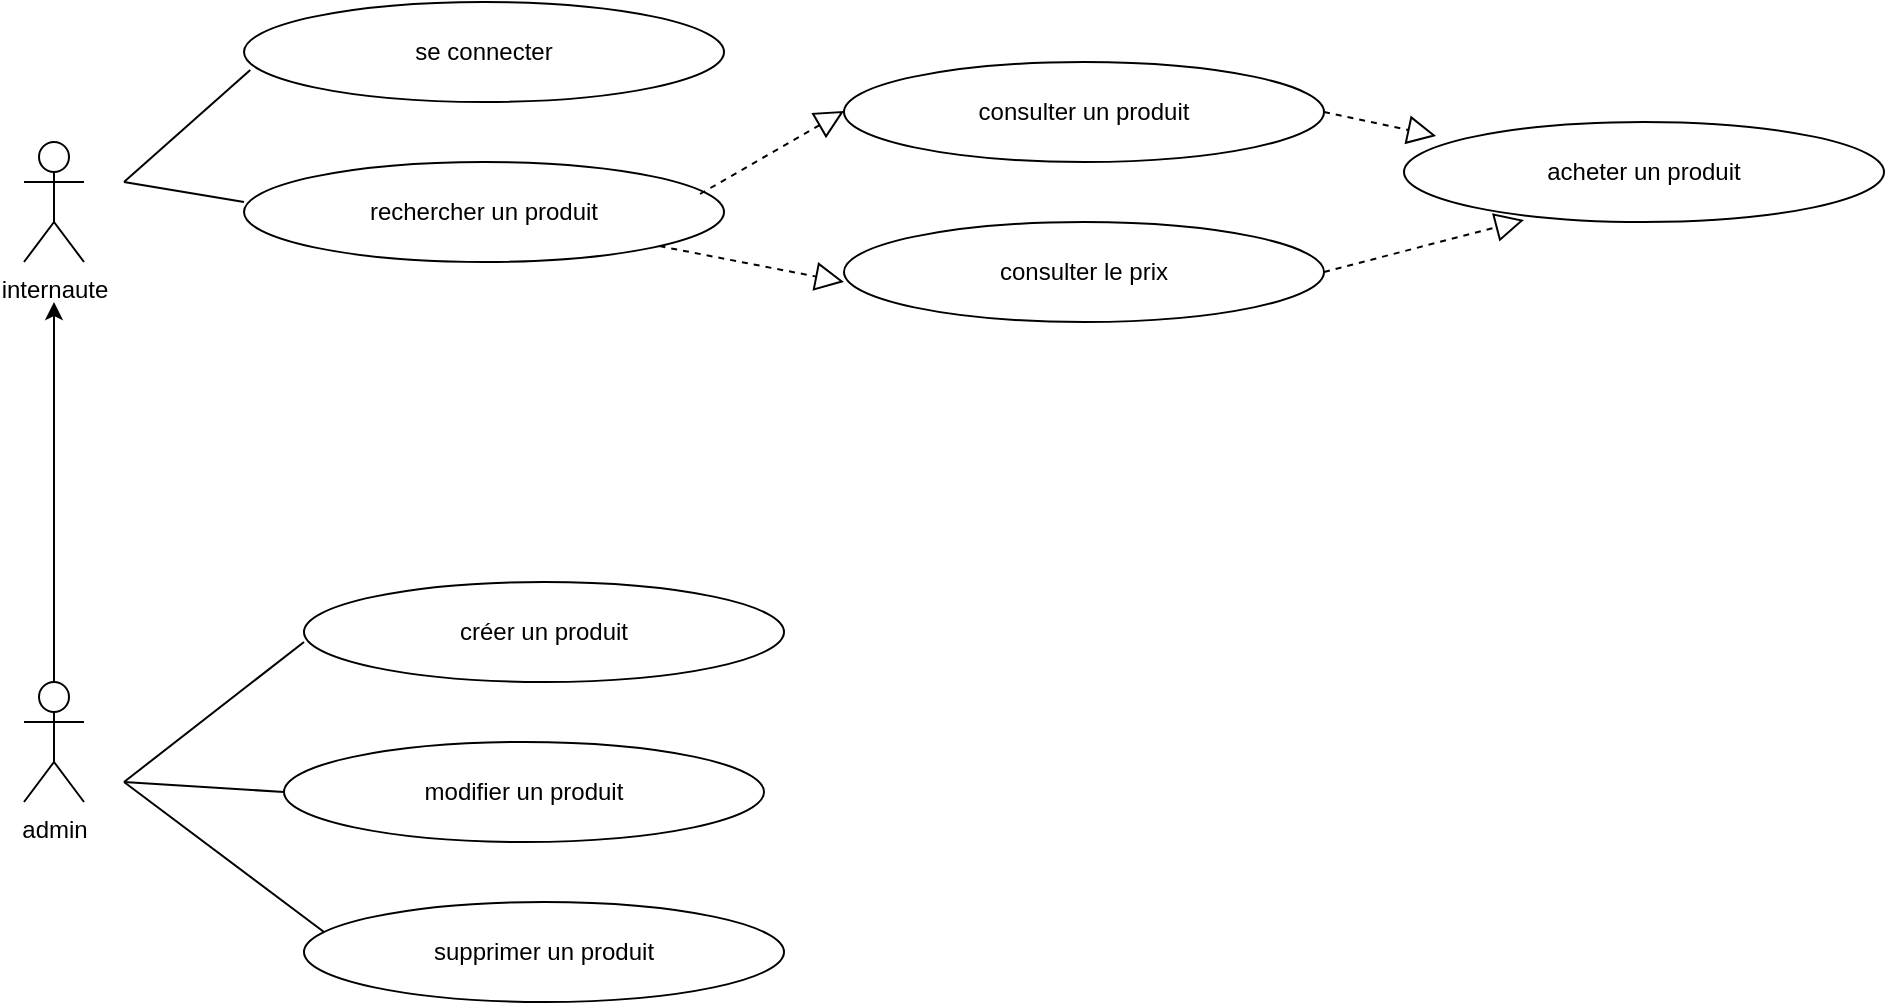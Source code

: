 <mxfile version="24.0.1" type="github">
  <diagram name="Page-1" id="QvO51yJk1GWOkrOGvweL">
    <mxGraphModel dx="786" dy="729" grid="1" gridSize="10" guides="1" tooltips="1" connect="1" arrows="1" fold="1" page="1" pageScale="1" pageWidth="827" pageHeight="1169" math="0" shadow="0">
      <root>
        <mxCell id="0" />
        <mxCell id="1" parent="0" />
        <mxCell id="JGydaM-a8dLFErdaDC5e-1" value="internaute" style="shape=umlActor;verticalLabelPosition=bottom;verticalAlign=top;html=1;outlineConnect=0;" parent="1" vertex="1">
          <mxGeometry x="170" y="110" width="30" height="60" as="geometry" />
        </mxCell>
        <mxCell id="JGydaM-a8dLFErdaDC5e-3" value="créer un produit" style="ellipse;whiteSpace=wrap;html=1;" parent="1" vertex="1">
          <mxGeometry x="310" y="330" width="240" height="50" as="geometry" />
        </mxCell>
        <mxCell id="JGydaM-a8dLFErdaDC5e-5" value="se connecter" style="ellipse;whiteSpace=wrap;html=1;" parent="1" vertex="1">
          <mxGeometry x="280" y="40" width="240" height="50" as="geometry" />
        </mxCell>
        <mxCell id="3bnzDcrKSzaWS_B3yUiv-20" style="edgeStyle=orthogonalEdgeStyle;rounded=0;orthogonalLoop=1;jettySize=auto;html=1;" edge="1" parent="1" source="JGydaM-a8dLFErdaDC5e-9">
          <mxGeometry relative="1" as="geometry">
            <mxPoint x="185" y="190" as="targetPoint" />
          </mxGeometry>
        </mxCell>
        <mxCell id="JGydaM-a8dLFErdaDC5e-9" value="admin" style="shape=umlActor;verticalLabelPosition=bottom;verticalAlign=top;html=1;outlineConnect=0;" parent="1" vertex="1">
          <mxGeometry x="170" y="380" width="30" height="60" as="geometry" />
        </mxCell>
        <mxCell id="3bnzDcrKSzaWS_B3yUiv-1" value="rechercher un produit" style="ellipse;whiteSpace=wrap;html=1;" vertex="1" parent="1">
          <mxGeometry x="280" y="120" width="240" height="50" as="geometry" />
        </mxCell>
        <mxCell id="3bnzDcrKSzaWS_B3yUiv-2" value="consulter un produit" style="ellipse;whiteSpace=wrap;html=1;" vertex="1" parent="1">
          <mxGeometry x="580" y="70" width="240" height="50" as="geometry" />
        </mxCell>
        <mxCell id="3bnzDcrKSzaWS_B3yUiv-3" value="supprimer un produit" style="ellipse;whiteSpace=wrap;html=1;" vertex="1" parent="1">
          <mxGeometry x="310" y="490" width="240" height="50" as="geometry" />
        </mxCell>
        <mxCell id="3bnzDcrKSzaWS_B3yUiv-4" value="modifier un produit" style="ellipse;whiteSpace=wrap;html=1;" vertex="1" parent="1">
          <mxGeometry x="300" y="410" width="240" height="50" as="geometry" />
        </mxCell>
        <mxCell id="3bnzDcrKSzaWS_B3yUiv-5" value="" style="endArrow=none;html=1;rounded=0;" edge="1" parent="1">
          <mxGeometry width="50" height="50" relative="1" as="geometry">
            <mxPoint x="220" y="430" as="sourcePoint" />
            <mxPoint x="310" y="360" as="targetPoint" />
          </mxGeometry>
        </mxCell>
        <mxCell id="3bnzDcrKSzaWS_B3yUiv-6" value="" style="endArrow=none;html=1;rounded=0;entryX=0;entryY=0.5;entryDx=0;entryDy=0;" edge="1" parent="1" target="3bnzDcrKSzaWS_B3yUiv-4">
          <mxGeometry width="50" height="50" relative="1" as="geometry">
            <mxPoint x="220" y="430" as="sourcePoint" />
            <mxPoint x="290" y="430" as="targetPoint" />
          </mxGeometry>
        </mxCell>
        <mxCell id="3bnzDcrKSzaWS_B3yUiv-8" value="" style="endArrow=none;html=1;rounded=0;entryX=0;entryY=0.5;entryDx=0;entryDy=0;" edge="1" parent="1">
          <mxGeometry width="50" height="50" relative="1" as="geometry">
            <mxPoint x="220" y="430" as="sourcePoint" />
            <mxPoint x="320" y="505" as="targetPoint" />
          </mxGeometry>
        </mxCell>
        <mxCell id="3bnzDcrKSzaWS_B3yUiv-9" value="consulter le prix" style="ellipse;whiteSpace=wrap;html=1;" vertex="1" parent="1">
          <mxGeometry x="580" y="150" width="240" height="50" as="geometry" />
        </mxCell>
        <mxCell id="3bnzDcrKSzaWS_B3yUiv-10" value="" style="endArrow=none;html=1;rounded=0;" edge="1" parent="1">
          <mxGeometry width="50" height="50" relative="1" as="geometry">
            <mxPoint x="220" y="130" as="sourcePoint" />
            <mxPoint x="280" y="140" as="targetPoint" />
          </mxGeometry>
        </mxCell>
        <mxCell id="3bnzDcrKSzaWS_B3yUiv-11" value="" style="endArrow=none;html=1;rounded=0;entryX=0.013;entryY=0.68;entryDx=0;entryDy=0;entryPerimeter=0;" edge="1" parent="1" target="JGydaM-a8dLFErdaDC5e-5">
          <mxGeometry width="50" height="50" relative="1" as="geometry">
            <mxPoint x="220" y="130" as="sourcePoint" />
            <mxPoint x="270" y="80" as="targetPoint" />
          </mxGeometry>
        </mxCell>
        <mxCell id="3bnzDcrKSzaWS_B3yUiv-13" value="" style="endArrow=block;dashed=1;endFill=0;endSize=12;html=1;rounded=0;exitX=0.95;exitY=0.32;exitDx=0;exitDy=0;exitPerimeter=0;" edge="1" parent="1" source="3bnzDcrKSzaWS_B3yUiv-1">
          <mxGeometry width="160" relative="1" as="geometry">
            <mxPoint x="420" y="94.5" as="sourcePoint" />
            <mxPoint x="580" y="94.5" as="targetPoint" />
          </mxGeometry>
        </mxCell>
        <mxCell id="3bnzDcrKSzaWS_B3yUiv-14" value="" style="endArrow=block;dashed=1;endFill=0;endSize=12;html=1;rounded=0;" edge="1" parent="1" source="3bnzDcrKSzaWS_B3yUiv-1">
          <mxGeometry width="160" relative="1" as="geometry">
            <mxPoint x="420" y="180" as="sourcePoint" />
            <mxPoint x="580" y="180" as="targetPoint" />
          </mxGeometry>
        </mxCell>
        <mxCell id="3bnzDcrKSzaWS_B3yUiv-15" value="acheter un produit" style="ellipse;whiteSpace=wrap;html=1;" vertex="1" parent="1">
          <mxGeometry x="860" y="100" width="240" height="50" as="geometry" />
        </mxCell>
        <mxCell id="3bnzDcrKSzaWS_B3yUiv-17" value="" style="endArrow=block;dashed=1;endFill=0;endSize=12;html=1;rounded=0;exitX=1;exitY=0.5;exitDx=0;exitDy=0;" edge="1" parent="1" source="3bnzDcrKSzaWS_B3yUiv-9">
          <mxGeometry width="160" relative="1" as="geometry">
            <mxPoint x="760" y="149" as="sourcePoint" />
            <mxPoint x="920" y="149" as="targetPoint" />
          </mxGeometry>
        </mxCell>
        <mxCell id="3bnzDcrKSzaWS_B3yUiv-18" value="" style="endArrow=block;dashed=1;endFill=0;endSize=12;html=1;rounded=0;exitX=1;exitY=0.5;exitDx=0;exitDy=0;entryX=0.067;entryY=0.14;entryDx=0;entryDy=0;entryPerimeter=0;" edge="1" parent="1" source="3bnzDcrKSzaWS_B3yUiv-2" target="3bnzDcrKSzaWS_B3yUiv-15">
          <mxGeometry width="160" relative="1" as="geometry">
            <mxPoint x="770" y="94.5" as="sourcePoint" />
            <mxPoint x="930" y="94.5" as="targetPoint" />
          </mxGeometry>
        </mxCell>
      </root>
    </mxGraphModel>
  </diagram>
</mxfile>
